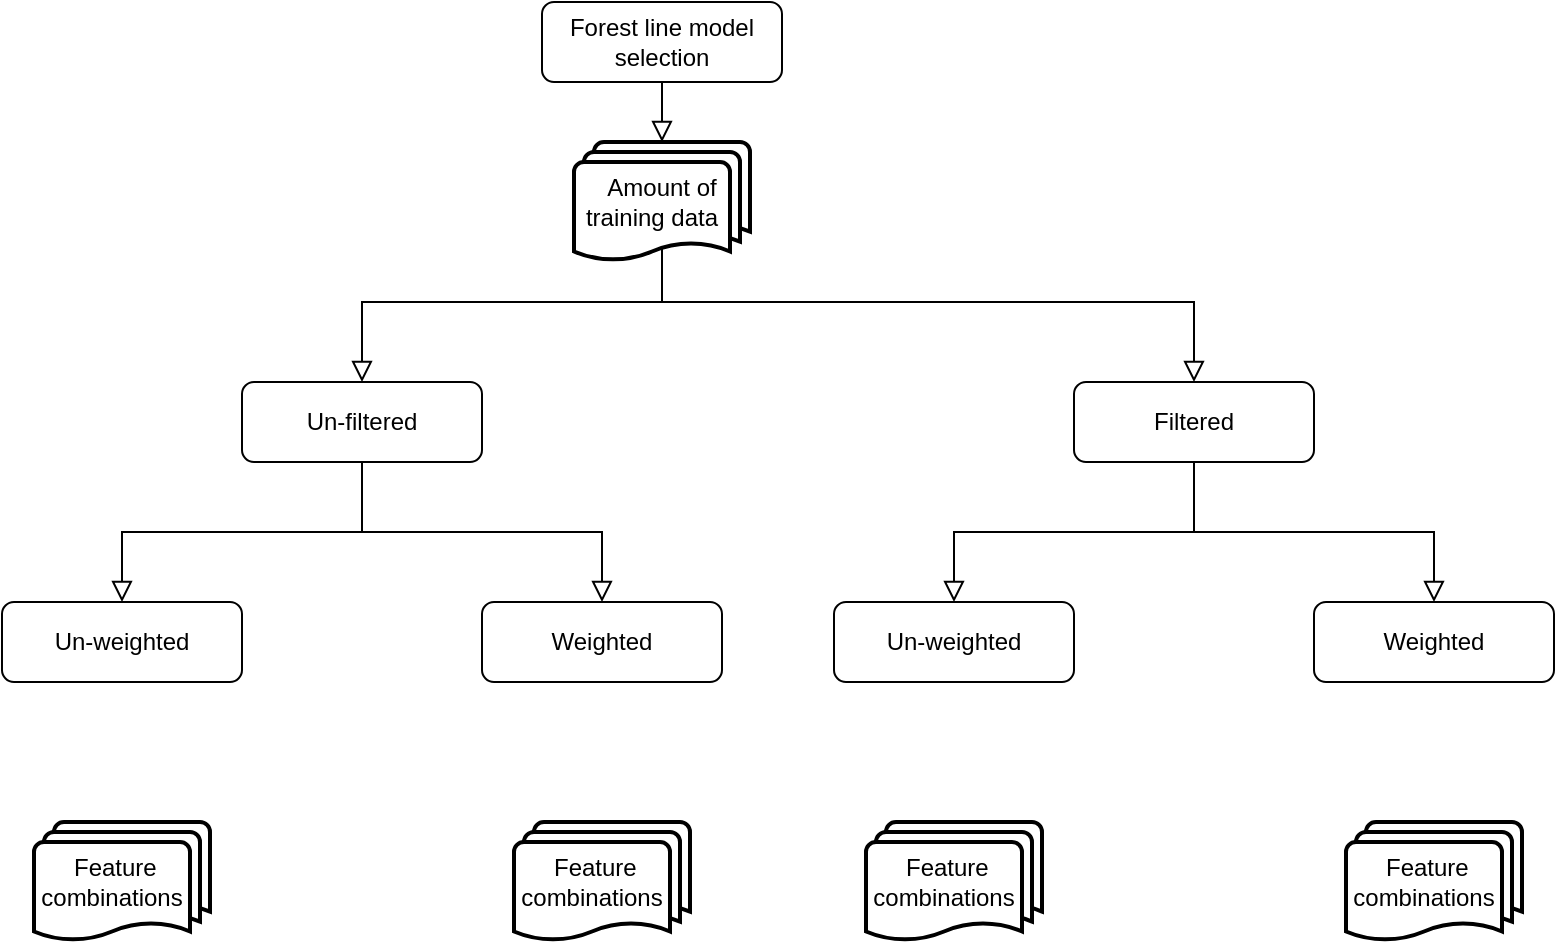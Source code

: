 <mxfile version="13.6.4" type="github">
  <diagram id="C5RBs43oDa-KdzZeNtuy" name="Page-1">
    <mxGraphModel dx="1297" dy="762" grid="1" gridSize="10" guides="1" tooltips="1" connect="1" arrows="1" fold="1" page="1" pageScale="1" pageWidth="827" pageHeight="1169" math="0" shadow="0">
      <root>
        <mxCell id="WIyWlLk6GJQsqaUBKTNV-0" />
        <mxCell id="WIyWlLk6GJQsqaUBKTNV-1" parent="WIyWlLk6GJQsqaUBKTNV-0" />
        <mxCell id="WIyWlLk6GJQsqaUBKTNV-3" value="Forest line model selection" style="rounded=1;whiteSpace=wrap;html=1;fontSize=12;glass=0;strokeWidth=1;shadow=0;" parent="WIyWlLk6GJQsqaUBKTNV-1" vertex="1">
          <mxGeometry x="350" y="20" width="120" height="40" as="geometry" />
        </mxCell>
        <mxCell id="WIyWlLk6GJQsqaUBKTNV-7" value="Filtered" style="rounded=1;whiteSpace=wrap;html=1;fontSize=12;glass=0;strokeWidth=1;shadow=0;" parent="WIyWlLk6GJQsqaUBKTNV-1" vertex="1">
          <mxGeometry x="616" y="210" width="120" height="40" as="geometry" />
        </mxCell>
        <mxCell id="ppOPGj1_87klOdNBi2sh-0" value="Un-filtered" style="rounded=1;whiteSpace=wrap;html=1;fontSize=12;glass=0;strokeWidth=1;shadow=0;" vertex="1" parent="WIyWlLk6GJQsqaUBKTNV-1">
          <mxGeometry x="200" y="210" width="120" height="40" as="geometry" />
        </mxCell>
        <mxCell id="ppOPGj1_87klOdNBi2sh-1" value="Amount of training data&amp;nbsp; &amp;nbsp;" style="strokeWidth=2;html=1;shape=mxgraph.flowchart.multi-document;whiteSpace=wrap;" vertex="1" parent="WIyWlLk6GJQsqaUBKTNV-1">
          <mxGeometry x="366" y="90" width="88" height="60" as="geometry" />
        </mxCell>
        <mxCell id="ppOPGj1_87klOdNBi2sh-2" value="" style="rounded=0;html=1;jettySize=auto;orthogonalLoop=1;fontSize=11;endArrow=block;endFill=0;endSize=8;strokeWidth=1;shadow=0;labelBackgroundColor=none;edgeStyle=orthogonalEdgeStyle;exitX=0.5;exitY=1;exitDx=0;exitDy=0;entryX=0.5;entryY=0;entryDx=0;entryDy=0;entryPerimeter=0;" edge="1" parent="WIyWlLk6GJQsqaUBKTNV-1" source="WIyWlLk6GJQsqaUBKTNV-3" target="ppOPGj1_87klOdNBi2sh-1">
          <mxGeometry relative="1" as="geometry">
            <mxPoint x="420" y="70" as="sourcePoint" />
            <mxPoint x="530" y="150" as="targetPoint" />
          </mxGeometry>
        </mxCell>
        <mxCell id="ppOPGj1_87klOdNBi2sh-3" value="Weighted" style="rounded=1;whiteSpace=wrap;html=1;fontSize=12;glass=0;strokeWidth=1;shadow=0;" vertex="1" parent="WIyWlLk6GJQsqaUBKTNV-1">
          <mxGeometry x="320" y="320" width="120" height="40" as="geometry" />
        </mxCell>
        <mxCell id="ppOPGj1_87klOdNBi2sh-4" value="Un-weighted" style="rounded=1;whiteSpace=wrap;html=1;fontSize=12;glass=0;strokeWidth=1;shadow=0;" vertex="1" parent="WIyWlLk6GJQsqaUBKTNV-1">
          <mxGeometry x="80" y="320" width="120" height="40" as="geometry" />
        </mxCell>
        <mxCell id="ppOPGj1_87klOdNBi2sh-7" value="Weighted" style="rounded=1;whiteSpace=wrap;html=1;fontSize=12;glass=0;strokeWidth=1;shadow=0;" vertex="1" parent="WIyWlLk6GJQsqaUBKTNV-1">
          <mxGeometry x="736" y="320" width="120" height="40" as="geometry" />
        </mxCell>
        <mxCell id="ppOPGj1_87klOdNBi2sh-8" value="Un-weighted" style="rounded=1;whiteSpace=wrap;html=1;fontSize=12;glass=0;strokeWidth=1;shadow=0;" vertex="1" parent="WIyWlLk6GJQsqaUBKTNV-1">
          <mxGeometry x="496" y="320" width="120" height="40" as="geometry" />
        </mxCell>
        <mxCell id="ppOPGj1_87klOdNBi2sh-9" value="Feature&amp;nbsp;&amp;nbsp;&lt;br&gt;combinations&amp;nbsp; &amp;nbsp;" style="strokeWidth=2;html=1;shape=mxgraph.flowchart.multi-document;whiteSpace=wrap;align=center;" vertex="1" parent="WIyWlLk6GJQsqaUBKTNV-1">
          <mxGeometry x="96" y="430" width="88" height="60" as="geometry" />
        </mxCell>
        <mxCell id="ppOPGj1_87klOdNBi2sh-10" value="Feature&amp;nbsp;&amp;nbsp;&lt;br&gt;combinations&amp;nbsp; &amp;nbsp;" style="strokeWidth=2;html=1;shape=mxgraph.flowchart.multi-document;whiteSpace=wrap;align=center;" vertex="1" parent="WIyWlLk6GJQsqaUBKTNV-1">
          <mxGeometry x="336" y="430" width="88" height="60" as="geometry" />
        </mxCell>
        <mxCell id="ppOPGj1_87klOdNBi2sh-11" value="Feature&amp;nbsp;&amp;nbsp;&lt;br&gt;combinations&amp;nbsp; &amp;nbsp;" style="strokeWidth=2;html=1;shape=mxgraph.flowchart.multi-document;whiteSpace=wrap;align=center;" vertex="1" parent="WIyWlLk6GJQsqaUBKTNV-1">
          <mxGeometry x="512" y="430" width="88" height="60" as="geometry" />
        </mxCell>
        <mxCell id="ppOPGj1_87klOdNBi2sh-12" value="Feature&amp;nbsp;&amp;nbsp;&lt;br&gt;combinations&amp;nbsp; &amp;nbsp;" style="strokeWidth=2;html=1;shape=mxgraph.flowchart.multi-document;whiteSpace=wrap;align=center;" vertex="1" parent="WIyWlLk6GJQsqaUBKTNV-1">
          <mxGeometry x="752" y="430" width="88" height="60" as="geometry" />
        </mxCell>
        <mxCell id="ppOPGj1_87klOdNBi2sh-13" value="" style="rounded=0;html=1;jettySize=auto;orthogonalLoop=1;fontSize=11;endArrow=block;endFill=0;endSize=8;strokeWidth=1;shadow=0;labelBackgroundColor=none;edgeStyle=orthogonalEdgeStyle;exitX=0.5;exitY=0.88;exitDx=0;exitDy=0;entryX=0.5;entryY=0;entryDx=0;entryDy=0;exitPerimeter=0;" edge="1" parent="WIyWlLk6GJQsqaUBKTNV-1" source="ppOPGj1_87klOdNBi2sh-1" target="ppOPGj1_87klOdNBi2sh-0">
          <mxGeometry relative="1" as="geometry">
            <mxPoint x="420" y="70" as="sourcePoint" />
            <mxPoint x="420" y="100" as="targetPoint" />
            <Array as="points">
              <mxPoint x="410" y="170" />
              <mxPoint x="260" y="170" />
            </Array>
          </mxGeometry>
        </mxCell>
        <mxCell id="ppOPGj1_87klOdNBi2sh-14" value="" style="rounded=0;html=1;jettySize=auto;orthogonalLoop=1;fontSize=11;endArrow=block;endFill=0;endSize=8;strokeWidth=1;shadow=0;labelBackgroundColor=none;edgeStyle=orthogonalEdgeStyle;exitX=0.5;exitY=0.88;exitDx=0;exitDy=0;exitPerimeter=0;" edge="1" parent="WIyWlLk6GJQsqaUBKTNV-1" source="ppOPGj1_87klOdNBi2sh-1" target="WIyWlLk6GJQsqaUBKTNV-7">
          <mxGeometry relative="1" as="geometry">
            <mxPoint x="420" y="152.8" as="sourcePoint" />
            <mxPoint x="300" y="180" as="targetPoint" />
            <Array as="points">
              <mxPoint x="410" y="170" />
              <mxPoint x="676" y="170" />
            </Array>
          </mxGeometry>
        </mxCell>
        <mxCell id="ppOPGj1_87klOdNBi2sh-15" value="" style="rounded=0;html=1;jettySize=auto;orthogonalLoop=1;fontSize=11;endArrow=block;endFill=0;endSize=8;strokeWidth=1;shadow=0;labelBackgroundColor=none;edgeStyle=orthogonalEdgeStyle;exitX=0.5;exitY=1;exitDx=0;exitDy=0;entryX=0.5;entryY=0;entryDx=0;entryDy=0;" edge="1" parent="WIyWlLk6GJQsqaUBKTNV-1" source="WIyWlLk6GJQsqaUBKTNV-7" target="ppOPGj1_87klOdNBi2sh-8">
          <mxGeometry relative="1" as="geometry">
            <mxPoint x="420" y="192.8" as="sourcePoint" />
            <mxPoint x="540" y="220" as="targetPoint" />
          </mxGeometry>
        </mxCell>
        <mxCell id="ppOPGj1_87klOdNBi2sh-16" value="" style="rounded=0;html=1;jettySize=auto;orthogonalLoop=1;fontSize=11;endArrow=block;endFill=0;endSize=8;strokeWidth=1;shadow=0;labelBackgroundColor=none;edgeStyle=orthogonalEdgeStyle;exitX=0.5;exitY=1;exitDx=0;exitDy=0;entryX=0.5;entryY=0;entryDx=0;entryDy=0;" edge="1" parent="WIyWlLk6GJQsqaUBKTNV-1" source="WIyWlLk6GJQsqaUBKTNV-7" target="ppOPGj1_87klOdNBi2sh-7">
          <mxGeometry relative="1" as="geometry">
            <mxPoint x="540" y="260" as="sourcePoint" />
            <mxPoint x="550" y="330" as="targetPoint" />
          </mxGeometry>
        </mxCell>
        <mxCell id="ppOPGj1_87klOdNBi2sh-17" value="" style="rounded=0;html=1;jettySize=auto;orthogonalLoop=1;fontSize=11;endArrow=block;endFill=0;endSize=8;strokeWidth=1;shadow=0;labelBackgroundColor=none;edgeStyle=orthogonalEdgeStyle;exitX=0.5;exitY=1;exitDx=0;exitDy=0;entryX=0.5;entryY=0;entryDx=0;entryDy=0;" edge="1" parent="WIyWlLk6GJQsqaUBKTNV-1" source="ppOPGj1_87klOdNBi2sh-0" target="ppOPGj1_87klOdNBi2sh-3">
          <mxGeometry relative="1" as="geometry">
            <mxPoint x="550" y="270" as="sourcePoint" />
            <mxPoint x="560" y="340" as="targetPoint" />
          </mxGeometry>
        </mxCell>
        <mxCell id="ppOPGj1_87klOdNBi2sh-18" value="" style="rounded=0;html=1;jettySize=auto;orthogonalLoop=1;fontSize=11;endArrow=block;endFill=0;endSize=8;strokeWidth=1;shadow=0;labelBackgroundColor=none;edgeStyle=orthogonalEdgeStyle;exitX=0.5;exitY=1;exitDx=0;exitDy=0;entryX=0.5;entryY=0;entryDx=0;entryDy=0;" edge="1" parent="WIyWlLk6GJQsqaUBKTNV-1" source="ppOPGj1_87klOdNBi2sh-0" target="ppOPGj1_87klOdNBi2sh-4">
          <mxGeometry relative="1" as="geometry">
            <mxPoint x="300" y="260" as="sourcePoint" />
            <mxPoint x="390" y="330" as="targetPoint" />
          </mxGeometry>
        </mxCell>
      </root>
    </mxGraphModel>
  </diagram>
</mxfile>
